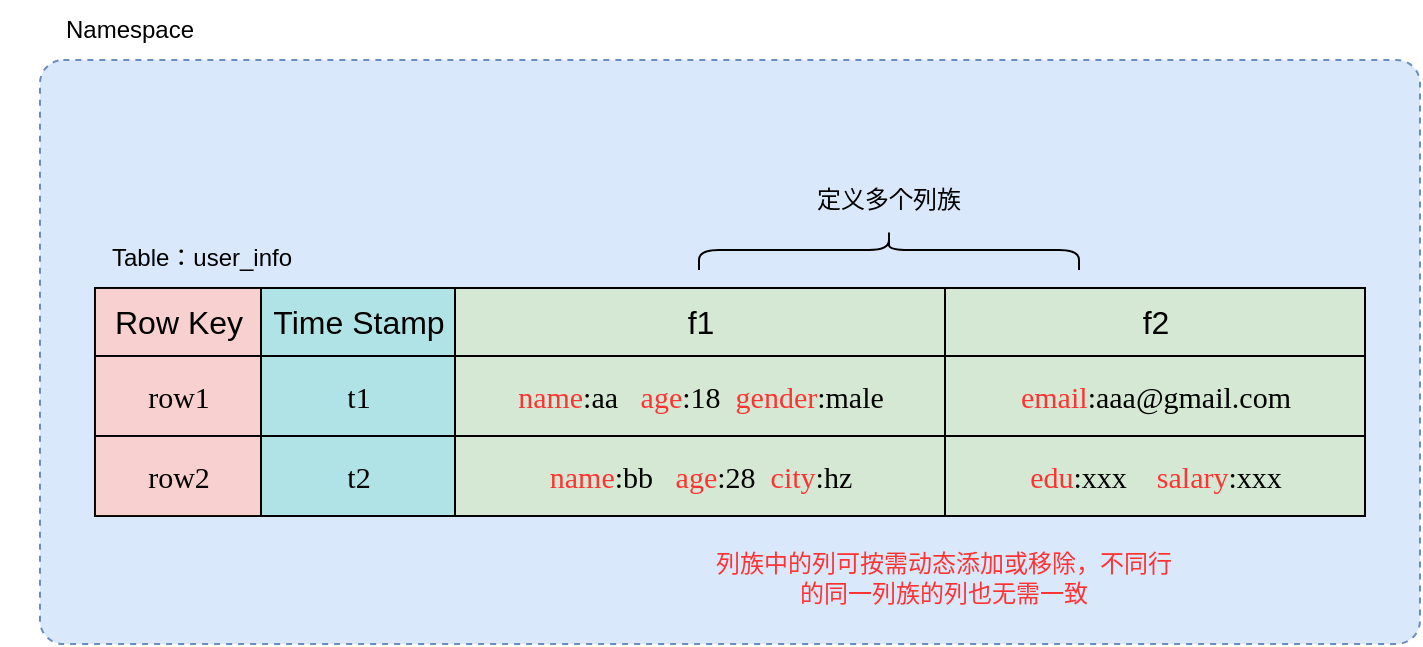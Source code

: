 <mxfile version="22.1.18" type="github">
  <diagram name="第 1 页" id="i914FHpeJPNcTL2XtYZu">
    <mxGraphModel dx="1434" dy="786" grid="1" gridSize="12" guides="1" tooltips="1" connect="1" arrows="1" fold="1" page="1" pageScale="1" pageWidth="1169" pageHeight="827" math="0" shadow="0">
      <root>
        <mxCell id="0" />
        <mxCell id="1" parent="0" />
        <mxCell id="JDxRWWW_5rojaJwtR__j-4" value="" style="rounded=1;whiteSpace=wrap;html=1;dashed=1;fillColor=#dae8fc;strokeColor=#6c8ebf;arcSize=4;" parent="1" vertex="1">
          <mxGeometry x="160" y="140" width="690" height="292" as="geometry" />
        </mxCell>
        <mxCell id="JDxRWWW_5rojaJwtR__j-3" value="Namespace" style="text;html=1;strokeColor=none;fillColor=none;align=center;verticalAlign=middle;whiteSpace=wrap;rounded=0;" parent="1" vertex="1">
          <mxGeometry x="140" y="110" width="130" height="30" as="geometry" />
        </mxCell>
        <mxCell id="JDxRWWW_5rojaJwtR__j-6" value="" style="shape=table;startSize=0;container=1;collapsible=0;childLayout=tableLayout;fontSize=16;strokeWidth=1;fillOpacity=100;" parent="1" vertex="1">
          <mxGeometry x="187.5" y="254" width="635" height="114" as="geometry" />
        </mxCell>
        <mxCell id="JDxRWWW_5rojaJwtR__j-7" value="" style="shape=tableRow;horizontal=0;startSize=0;swimlaneHead=0;swimlaneBody=0;strokeColor=inherit;top=0;left=0;bottom=0;right=0;collapsible=0;dropTarget=0;fillColor=none;points=[[0,0.5],[1,0.5]];portConstraint=eastwest;fontSize=16;" parent="JDxRWWW_5rojaJwtR__j-6" vertex="1">
          <mxGeometry width="635" height="34" as="geometry" />
        </mxCell>
        <mxCell id="JDxRWWW_5rojaJwtR__j-8" value="Row Key" style="shape=partialRectangle;html=1;whiteSpace=wrap;connectable=0;strokeColor=#000000;overflow=visible;fillColor=#f8cecc;top=1;left=1;bottom=1;right=1;pointerEvents=1;fontSize=16;strokeWidth=1;fillOpacity=94;strokeOpacity=94;noLabel=0;portConstraintRotation=0;snapToPoint=0;" parent="JDxRWWW_5rojaJwtR__j-7" vertex="1">
          <mxGeometry width="83" height="34" as="geometry">
            <mxRectangle width="83" height="34" as="alternateBounds" />
          </mxGeometry>
        </mxCell>
        <mxCell id="JDxRWWW_5rojaJwtR__j-9" value="Time Stamp" style="shape=partialRectangle;html=1;whiteSpace=wrap;connectable=0;strokeColor=#000000;overflow=hidden;fillColor=#b0e3e6;top=1;left=1;bottom=1;right=1;pointerEvents=1;fontSize=16;" parent="JDxRWWW_5rojaJwtR__j-7" vertex="1">
          <mxGeometry x="83" width="97" height="34" as="geometry">
            <mxRectangle width="97" height="34" as="alternateBounds" />
          </mxGeometry>
        </mxCell>
        <mxCell id="JDxRWWW_5rojaJwtR__j-10" value="f1" style="shape=partialRectangle;html=1;whiteSpace=wrap;connectable=0;strokeColor=#000000;overflow=hidden;fillColor=#d5e8d4;top=1;left=1;bottom=1;right=1;pointerEvents=1;fontSize=16;" parent="JDxRWWW_5rojaJwtR__j-7" vertex="1">
          <mxGeometry x="180" width="245" height="34" as="geometry">
            <mxRectangle width="245" height="34" as="alternateBounds" />
          </mxGeometry>
        </mxCell>
        <mxCell id="JDxRWWW_5rojaJwtR__j-35" value="f2" style="shape=partialRectangle;html=1;whiteSpace=wrap;connectable=0;strokeColor=#000000;overflow=hidden;fillColor=#d5e8d4;top=1;left=1;bottom=1;right=1;pointerEvents=1;fontSize=16;" parent="JDxRWWW_5rojaJwtR__j-7" vertex="1">
          <mxGeometry x="425" width="210" height="34" as="geometry">
            <mxRectangle width="210" height="34" as="alternateBounds" />
          </mxGeometry>
        </mxCell>
        <mxCell id="JDxRWWW_5rojaJwtR__j-11" value="" style="shape=tableRow;horizontal=0;startSize=0;swimlaneHead=0;swimlaneBody=0;strokeColor=inherit;top=0;left=0;bottom=0;right=0;collapsible=0;dropTarget=0;fillColor=none;points=[[0,0.5],[1,0.5]];portConstraint=eastwest;fontSize=16;" parent="JDxRWWW_5rojaJwtR__j-6" vertex="1">
          <mxGeometry y="34" width="635" height="40" as="geometry" />
        </mxCell>
        <mxCell id="JDxRWWW_5rojaJwtR__j-12" value="&lt;font style=&quot;font-size: 15px;&quot;&gt;row1&lt;/font&gt;" style="shape=partialRectangle;html=1;whiteSpace=wrap;connectable=0;strokeColor=#000000;overflow=visible;fillColor=#f8cecc;top=1;left=1;bottom=1;right=1;pointerEvents=1;fontSize=15;fontFamily=Times New Roman;strokeWidth=1;fillOpacity=94;strokeOpacity=94;noLabel=0;portConstraintRotation=0;snapToPoint=0;" parent="JDxRWWW_5rojaJwtR__j-11" vertex="1">
          <mxGeometry width="83" height="40" as="geometry">
            <mxRectangle width="83" height="40" as="alternateBounds" />
          </mxGeometry>
        </mxCell>
        <mxCell id="JDxRWWW_5rojaJwtR__j-13" value="t1" style="shape=partialRectangle;html=1;whiteSpace=wrap;connectable=0;strokeColor=#000000;overflow=hidden;fillColor=#b0e3e6;top=1;left=1;bottom=1;right=1;pointerEvents=1;fontSize=15;fontFamily=Times New Roman;" parent="JDxRWWW_5rojaJwtR__j-11" vertex="1">
          <mxGeometry x="83" width="97" height="40" as="geometry">
            <mxRectangle width="97" height="40" as="alternateBounds" />
          </mxGeometry>
        </mxCell>
        <mxCell id="JDxRWWW_5rojaJwtR__j-14" value="&lt;font color=&quot;#ff3333&quot;&gt;name&lt;/font&gt;:aa&amp;nbsp; &amp;nbsp;&lt;font color=&quot;#ff3333&quot;&gt;age&lt;/font&gt;:18&amp;nbsp; &lt;font color=&quot;#ff3333&quot;&gt;gender&lt;/font&gt;:male" style="shape=partialRectangle;html=1;whiteSpace=wrap;connectable=0;strokeColor=#000000;overflow=hidden;fillColor=#d5e8d4;top=1;left=1;bottom=1;right=1;pointerEvents=1;fontSize=15;fontFamily=Times New Roman;" parent="JDxRWWW_5rojaJwtR__j-11" vertex="1">
          <mxGeometry x="180" width="245" height="40" as="geometry">
            <mxRectangle width="245" height="40" as="alternateBounds" />
          </mxGeometry>
        </mxCell>
        <mxCell id="JDxRWWW_5rojaJwtR__j-36" value="&lt;font color=&quot;#ff3333&quot;&gt;email&lt;/font&gt;:aaa@gmail.com" style="shape=partialRectangle;html=1;whiteSpace=wrap;connectable=0;strokeColor=#000000;overflow=hidden;fillColor=#d5e8d4;top=1;left=1;bottom=1;right=1;pointerEvents=1;fontSize=15;fontFamily=Times New Roman;" parent="JDxRWWW_5rojaJwtR__j-11" vertex="1">
          <mxGeometry x="425" width="210" height="40" as="geometry">
            <mxRectangle width="210" height="40" as="alternateBounds" />
          </mxGeometry>
        </mxCell>
        <mxCell id="JDxRWWW_5rojaJwtR__j-19" value="" style="shape=tableRow;horizontal=0;startSize=0;swimlaneHead=0;swimlaneBody=0;strokeColor=inherit;top=0;left=0;bottom=0;right=0;collapsible=0;dropTarget=0;fillColor=none;points=[[0,0.5],[1,0.5]];portConstraint=eastwest;fontSize=16;" parent="JDxRWWW_5rojaJwtR__j-6" vertex="1">
          <mxGeometry y="74" width="635" height="40" as="geometry" />
        </mxCell>
        <mxCell id="JDxRWWW_5rojaJwtR__j-20" value="row2" style="shape=partialRectangle;html=1;whiteSpace=wrap;connectable=0;strokeColor=#000000;overflow=visible;fillColor=#f8cecc;top=1;left=1;bottom=1;right=1;pointerEvents=1;fontSize=15;fontFamily=Times New Roman;strokeWidth=1;fillOpacity=94;strokeOpacity=94;noLabel=0;portConstraintRotation=0;snapToPoint=0;" parent="JDxRWWW_5rojaJwtR__j-19" vertex="1">
          <mxGeometry width="83" height="40" as="geometry">
            <mxRectangle width="83" height="40" as="alternateBounds" />
          </mxGeometry>
        </mxCell>
        <mxCell id="JDxRWWW_5rojaJwtR__j-21" value="t2" style="shape=partialRectangle;html=1;whiteSpace=wrap;connectable=0;strokeColor=#000000;overflow=hidden;fillColor=#b0e3e6;top=1;left=1;bottom=1;right=1;pointerEvents=1;fontSize=15;fontFamily=Times New Roman;" parent="JDxRWWW_5rojaJwtR__j-19" vertex="1">
          <mxGeometry x="83" width="97" height="40" as="geometry">
            <mxRectangle width="97" height="40" as="alternateBounds" />
          </mxGeometry>
        </mxCell>
        <mxCell id="JDxRWWW_5rojaJwtR__j-22" value="&lt;font color=&quot;#ff3333&quot;&gt;name&lt;/font&gt;:bb&amp;nbsp; &amp;nbsp;&lt;font color=&quot;#ff3333&quot;&gt;age&lt;/font&gt;:28&amp;nbsp; &lt;font color=&quot;#ff3333&quot;&gt;city&lt;/font&gt;:hz" style="shape=partialRectangle;html=1;whiteSpace=wrap;connectable=0;strokeColor=#000000;overflow=hidden;fillColor=#d5e8d4;top=1;left=1;bottom=1;right=1;pointerEvents=1;fontSize=15;fontFamily=Times New Roman;" parent="JDxRWWW_5rojaJwtR__j-19" vertex="1">
          <mxGeometry x="180" width="245" height="40" as="geometry">
            <mxRectangle width="245" height="40" as="alternateBounds" />
          </mxGeometry>
        </mxCell>
        <mxCell id="JDxRWWW_5rojaJwtR__j-37" value="&lt;font color=&quot;#ff3333&quot;&gt;edu&lt;/font&gt;:xxx&amp;nbsp; &amp;nbsp; &lt;font color=&quot;#ff3333&quot;&gt;salary&lt;/font&gt;:xxx" style="shape=partialRectangle;html=1;whiteSpace=wrap;connectable=0;strokeColor=#000000;overflow=hidden;fillColor=#d5e8d4;top=1;left=1;bottom=1;right=1;pointerEvents=1;fontSize=15;fontFamily=Times New Roman;" parent="JDxRWWW_5rojaJwtR__j-19" vertex="1">
          <mxGeometry x="425" width="210" height="40" as="geometry">
            <mxRectangle width="210" height="40" as="alternateBounds" />
          </mxGeometry>
        </mxCell>
        <mxCell id="JDxRWWW_5rojaJwtR__j-43" value="" style="shape=curlyBracket;whiteSpace=wrap;html=1;rounded=1;flipH=1;labelPosition=right;verticalLabelPosition=middle;align=left;verticalAlign=middle;rotation=-90;" parent="1" vertex="1">
          <mxGeometry x="574.5" y="140" width="20" height="190" as="geometry" />
        </mxCell>
        <mxCell id="JDxRWWW_5rojaJwtR__j-44" value="定义多个列族" style="text;html=1;strokeColor=none;fillColor=none;align=center;verticalAlign=middle;whiteSpace=wrap;rounded=0;" parent="1" vertex="1">
          <mxGeometry x="542" y="195" width="85" height="30" as="geometry" />
        </mxCell>
        <mxCell id="JDxRWWW_5rojaJwtR__j-45" value="Table：user_info" style="text;html=1;strokeColor=none;fillColor=none;align=center;verticalAlign=middle;whiteSpace=wrap;rounded=0;" parent="1" vertex="1">
          <mxGeometry x="170" y="224" width="142" height="30" as="geometry" />
        </mxCell>
        <mxCell id="dNySnKPYC7gDF0Vzpgyb-1" value="列族中的列可按需动态添加或移除，不同行的同一列族的列也无需一致" style="text;html=1;strokeColor=none;fillColor=none;align=center;verticalAlign=middle;whiteSpace=wrap;rounded=0;fontColor=#FF3333;" vertex="1" parent="1">
          <mxGeometry x="492" y="384" width="240" height="30" as="geometry" />
        </mxCell>
      </root>
    </mxGraphModel>
  </diagram>
</mxfile>
